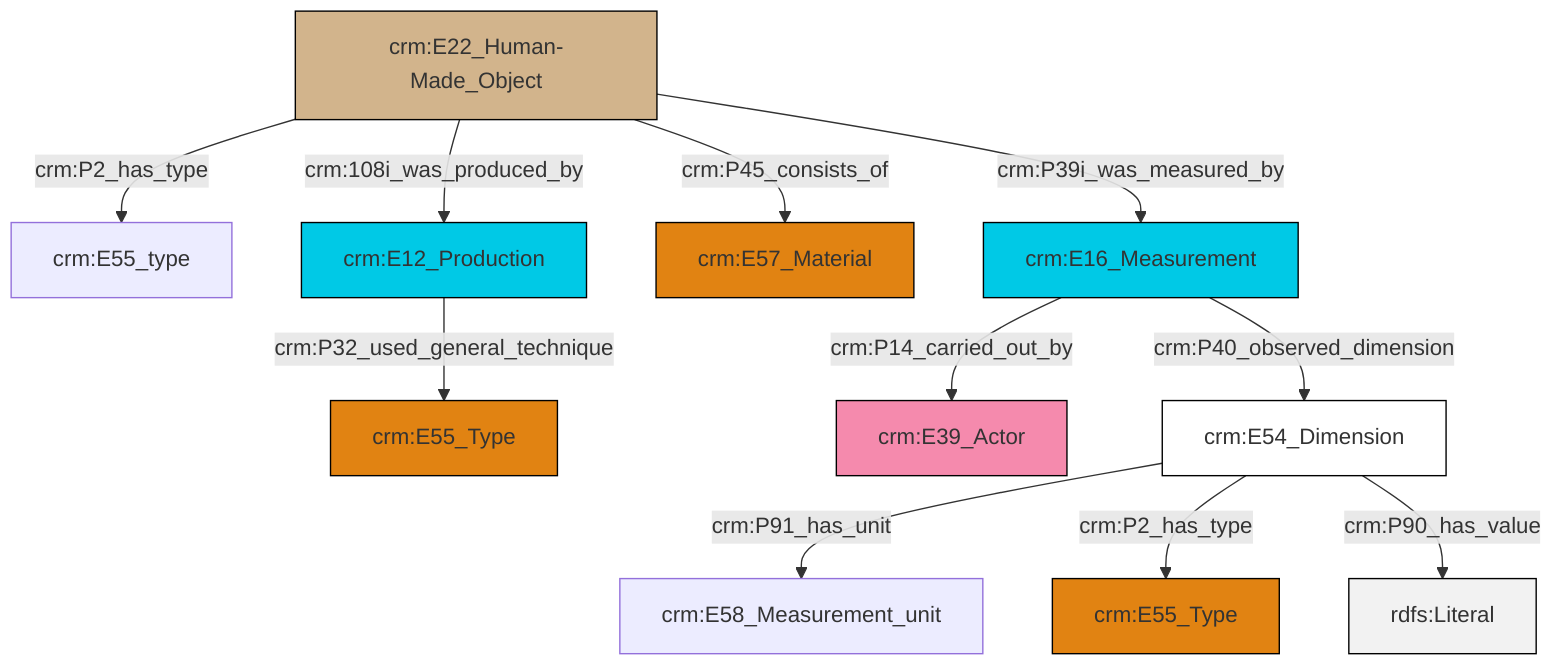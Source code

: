 graph TD
classDef Literal fill:#f2f2f2,stroke:#000000;
classDef CRM_Entity fill:#FFFFFF,stroke:#000000;
classDef Temporal_Entity fill:#00C9E6, stroke:#000000;
classDef Type fill:#E18312, stroke:#000000;
classDef Time-Span fill:#2C9C91, stroke:#000000;
classDef Appellation fill:#FFEB7F, stroke:#000000;
classDef Place fill:#008836, stroke:#000000;
classDef Persistent_Item fill:#B266B2, stroke:#000000;
classDef Conceptual_Object fill:#FFD700, stroke:#000000;
classDef Physical_Thing fill:#D2B48C, stroke:#000000;
classDef Actor fill:#f58aad, stroke:#000000;
classDef PC_Classes fill:#4ce600, stroke:#000000;
classDef Multi fill:#cccccc,stroke:#000000;

0["crm:E22_Human-Made_Object"]:::Physical_Thing -->|crm:P2_has_type| 1["crm:E55_type"]:::Default
0["crm:E22_Human-Made_Object"]:::Physical_Thing -->|crm:P39i_was_measured_by| 4["crm:E16_Measurement"]:::Temporal_Entity
10["crm:E54_Dimension"]:::CRM_Entity -->|crm:P91_has_unit| 11["crm:E58_Measurement_unit"]:::Default
0["crm:E22_Human-Made_Object"]:::Physical_Thing -->|crm:108i_was_produced_by| 12["crm:E12_Production"]:::Temporal_Entity
4["crm:E16_Measurement"]:::Temporal_Entity -->|crm:P14_carried_out_by| 5["crm:E39_Actor"]:::Actor
10["crm:E54_Dimension"]:::CRM_Entity -->|crm:P2_has_type| 13["crm:E55_Type"]:::Type
4["crm:E16_Measurement"]:::Temporal_Entity -->|crm:P40_observed_dimension| 10["crm:E54_Dimension"]:::CRM_Entity
12["crm:E12_Production"]:::Temporal_Entity -->|crm:P32_used_general_technique| 2["crm:E55_Type"]:::Type
10["crm:E54_Dimension"]:::CRM_Entity -->|crm:P90_has_value| 18[rdfs:Literal]:::Literal
0["crm:E22_Human-Made_Object"]:::Physical_Thing -->|crm:P45_consists_of| 7["crm:E57_Material"]:::Type